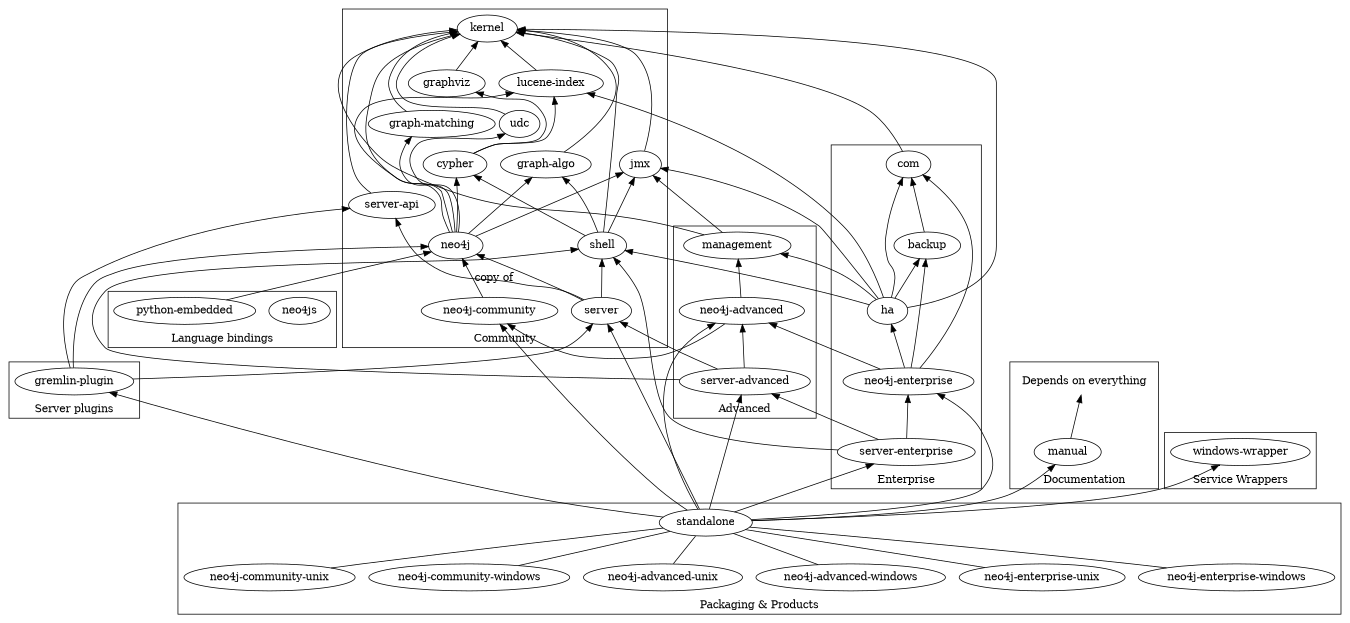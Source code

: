 digraph g{
 graph [rankdir="BT" size="9.0,7.0"]

subgraph cluster_community {
 label="Community"
 "lucene-index" -> "kernel"
 "jmx" -> "kernel"
 "graph-algo" -> "kernel"
 "graph-matching" -> "kernel"
 "graphviz" -> "kernel"
 "cypher" -> "lucene-index"
 "cypher" -> "graphviz"
 "shell" -> "kernel"
 "shell" -> "jmx"
 "shell" -> "graph-algo"
 "shell" -> "cypher"
 "udc" -> "kernel"
 "neo4j" -> "kernel"
 "neo4j" -> "lucene-index"
 "neo4j" -> "graph-algo"
 "neo4j" -> "graph-matching"
 "neo4j" -> "udc"
 "neo4j" -> "jmx"
 "neo4j" -> "cypher"
 "neo4j-community" -> "neo4j" [label="copy of"]
 "server-api" -> "kernel"
 "server" -> "server-api"
 "server" -> "neo4j"
 "server" -> "shell"
}

subgraph cluster_advanced {
 label="Advanced"
 "management" -> "kernel"
 "management" -> "jmx"
 "neo4j-advanced" -> "neo4j-community"
 "neo4j-advanced" -> "management"
 "server-advanced" -> "server"
 "server-advanced" -> "neo4j-advanced"
 "server-advanced" -> "shell"
}

subgraph cluster_enterprise {
 label="Enterprise"
 "com" -> "kernel"
 "backup" -> "com"
 "ha" -> "kernel"
 "ha" -> "jmx"
 "ha" -> "management"
 "ha" -> "backup"
 "ha" -> "lucene-index"
 "ha" -> "com"
 "ha" -> "shell"
 "neo4j-enterprise" -> "neo4j-advanced"
 "neo4j-enterprise" -> "com"
 "neo4j-enterprise" -> "backup"
 "neo4j-enterprise" -> "ha"
 "server-enterprise" -> "server-advanced"
 "server-enterprise" -> "neo4j-enterprise"
 "server-enterprise" -> "shell" 
}

subgraph cluster_serverplugins {
 label="Server plugins"
 "gremlin-plugin" -> "server-api"
 "gremlin-plugin" -> "server"
 "gremlin-plugin" -> "neo4j"
}

subgraph cluster_langs {
 label="Language bindings"
 "neo4js"
 "python-embedded" -> "neo4j"
}

subgraph cluster_docs {
 label="Documentation"
 "manual" -> "Depends on everything"
 "Depends on everything" [shape="plaintext"]
}

subgraph cluster_wrappers {
 label="Service Wrappers"
 "windows-wrapper"
}


subgraph cluster_packaging {
 label="Packaging & Products"
 "standalone" -> "neo4j-community"
 "standalone" -> "server"
 "standalone" -> "neo4j-advanced"
 "standalone" -> "server-advanced"
 "standalone" -> "neo4j-enterprise"
 "standalone" -> "server-enterprise"
 "standalone" -> "gremlin-plugin"
 "standalone" -> "windows-wrapper"
 "standalone" -> "manual"
 "neo4j-enterprise-windows" -> "standalone" [arrowhead="none"]
 "neo4j-enterprise-unix" -> "standalone" [arrowhead="none"]
 "neo4j-advanced-windows" -> "standalone" [arrowhead="none"]
 "neo4j-advanced-unix" -> "standalone" [arrowhead="none"]
 "neo4j-community-windows" -> "standalone" [arrowhead="none"]
 "neo4j-community-unix" -> "standalone" [arrowhead="none"]
}

}

